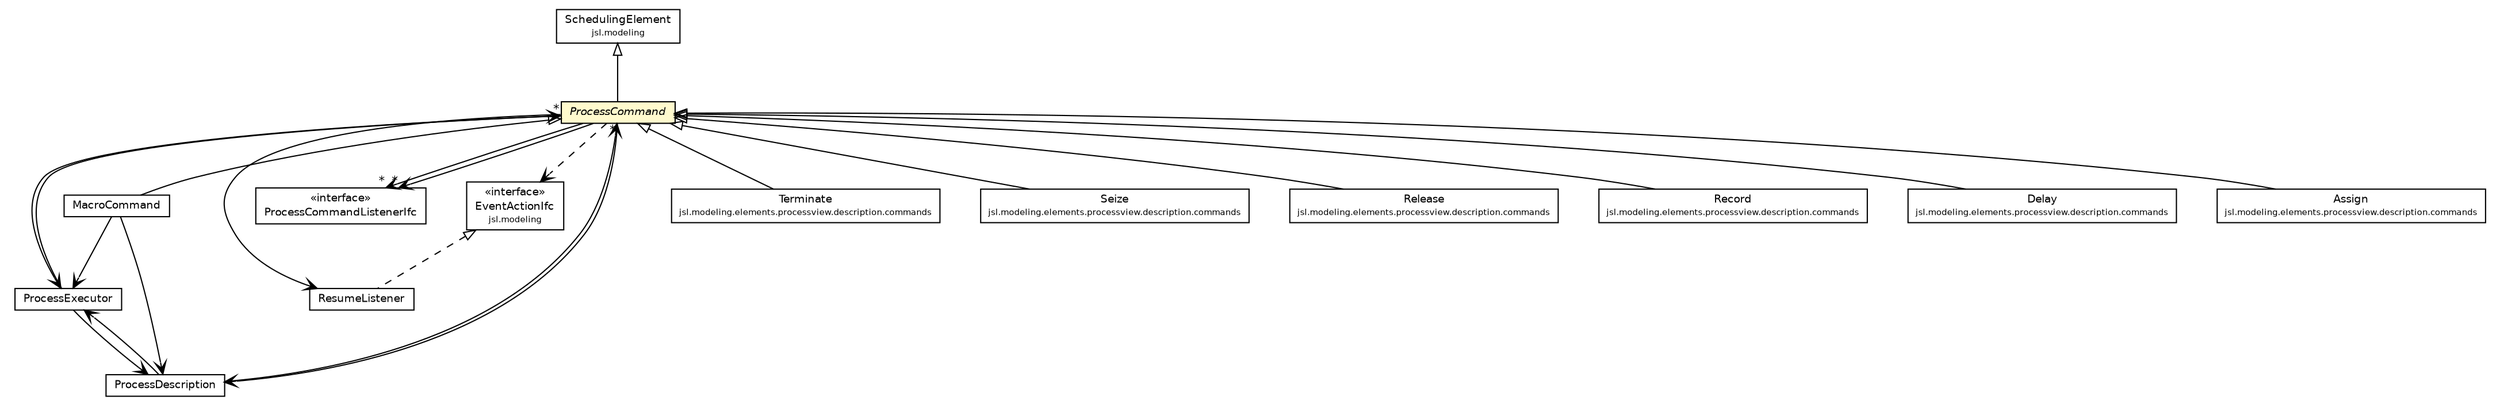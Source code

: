 #!/usr/local/bin/dot
#
# Class diagram 
# Generated by UMLGraph version 5.4 (http://www.umlgraph.org/)
#

digraph G {
	edge [fontname="Helvetica",fontsize=10,labelfontname="Helvetica",labelfontsize=10];
	node [fontname="Helvetica",fontsize=10,shape=plaintext];
	nodesep=0.25;
	ranksep=0.5;
	// jsl.modeling.SchedulingElement
	c136253 [label=<<table title="jsl.modeling.SchedulingElement" border="0" cellborder="1" cellspacing="0" cellpadding="2" port="p" href="../../../SchedulingElement.html">
		<tr><td><table border="0" cellspacing="0" cellpadding="1">
<tr><td align="center" balign="center"> SchedulingElement </td></tr>
<tr><td align="center" balign="center"><font point-size="7.0"> jsl.modeling </font></td></tr>
		</table></td></tr>
		</table>>, URL="../../../SchedulingElement.html", fontname="Helvetica", fontcolor="black", fontsize=9.0];
	// jsl.modeling.EventActionIfc
	c136271 [label=<<table title="jsl.modeling.EventActionIfc" border="0" cellborder="1" cellspacing="0" cellpadding="2" port="p" href="../../../EventActionIfc.html">
		<tr><td><table border="0" cellspacing="0" cellpadding="1">
<tr><td align="center" balign="center"> &#171;interface&#187; </td></tr>
<tr><td align="center" balign="center"> EventActionIfc </td></tr>
<tr><td align="center" balign="center"><font point-size="7.0"> jsl.modeling </font></td></tr>
		</table></td></tr>
		</table>>, URL="../../../EventActionIfc.html", fontname="Helvetica", fontcolor="black", fontsize=9.0];
	// jsl.modeling.elements.processview.description.ProcessExecutor
	c136304 [label=<<table title="jsl.modeling.elements.processview.description.ProcessExecutor" border="0" cellborder="1" cellspacing="0" cellpadding="2" port="p" href="./ProcessExecutor.html">
		<tr><td><table border="0" cellspacing="0" cellpadding="1">
<tr><td align="center" balign="center"> ProcessExecutor </td></tr>
		</table></td></tr>
		</table>>, URL="./ProcessExecutor.html", fontname="Helvetica", fontcolor="black", fontsize=9.0];
	// jsl.modeling.elements.processview.description.ProcessDescription
	c136311 [label=<<table title="jsl.modeling.elements.processview.description.ProcessDescription" border="0" cellborder="1" cellspacing="0" cellpadding="2" port="p" href="./ProcessDescription.html">
		<tr><td><table border="0" cellspacing="0" cellpadding="1">
<tr><td align="center" balign="center"> ProcessDescription </td></tr>
		</table></td></tr>
		</table>>, URL="./ProcessDescription.html", fontname="Helvetica", fontcolor="black", fontsize=9.0];
	// jsl.modeling.elements.processview.description.ProcessCommandListenerIfc
	c136313 [label=<<table title="jsl.modeling.elements.processview.description.ProcessCommandListenerIfc" border="0" cellborder="1" cellspacing="0" cellpadding="2" port="p" href="./ProcessCommandListenerIfc.html">
		<tr><td><table border="0" cellspacing="0" cellpadding="1">
<tr><td align="center" balign="center"> &#171;interface&#187; </td></tr>
<tr><td align="center" balign="center"> ProcessCommandListenerIfc </td></tr>
		</table></td></tr>
		</table>>, URL="./ProcessCommandListenerIfc.html", fontname="Helvetica", fontcolor="black", fontsize=9.0];
	// jsl.modeling.elements.processview.description.ProcessCommand
	c136314 [label=<<table title="jsl.modeling.elements.processview.description.ProcessCommand" border="0" cellborder="1" cellspacing="0" cellpadding="2" port="p" bgcolor="lemonChiffon" href="./ProcessCommand.html">
		<tr><td><table border="0" cellspacing="0" cellpadding="1">
<tr><td align="center" balign="center"><font face="Helvetica-Oblique"> ProcessCommand </font></td></tr>
		</table></td></tr>
		</table>>, URL="./ProcessCommand.html", fontname="Helvetica", fontcolor="black", fontsize=9.0];
	// jsl.modeling.elements.processview.description.ProcessCommand.ResumeListener
	c136315 [label=<<table title="jsl.modeling.elements.processview.description.ProcessCommand.ResumeListener" border="0" cellborder="1" cellspacing="0" cellpadding="2" port="p" href="./ProcessCommand.ResumeListener.html">
		<tr><td><table border="0" cellspacing="0" cellpadding="1">
<tr><td align="center" balign="center"> ResumeListener </td></tr>
		</table></td></tr>
		</table>>, URL="./ProcessCommand.ResumeListener.html", fontname="Helvetica", fontcolor="black", fontsize=9.0];
	// jsl.modeling.elements.processview.description.MacroCommand
	c136316 [label=<<table title="jsl.modeling.elements.processview.description.MacroCommand" border="0" cellborder="1" cellspacing="0" cellpadding="2" port="p" href="./MacroCommand.html">
		<tr><td><table border="0" cellspacing="0" cellpadding="1">
<tr><td align="center" balign="center"> MacroCommand </td></tr>
		</table></td></tr>
		</table>>, URL="./MacroCommand.html", fontname="Helvetica", fontcolor="black", fontsize=9.0];
	// jsl.modeling.elements.processview.description.commands.Terminate
	c136318 [label=<<table title="jsl.modeling.elements.processview.description.commands.Terminate" border="0" cellborder="1" cellspacing="0" cellpadding="2" port="p" href="./commands/Terminate.html">
		<tr><td><table border="0" cellspacing="0" cellpadding="1">
<tr><td align="center" balign="center"> Terminate </td></tr>
<tr><td align="center" balign="center"><font point-size="7.0"> jsl.modeling.elements.processview.description.commands </font></td></tr>
		</table></td></tr>
		</table>>, URL="./commands/Terminate.html", fontname="Helvetica", fontcolor="black", fontsize=9.0];
	// jsl.modeling.elements.processview.description.commands.Seize
	c136319 [label=<<table title="jsl.modeling.elements.processview.description.commands.Seize" border="0" cellborder="1" cellspacing="0" cellpadding="2" port="p" href="./commands/Seize.html">
		<tr><td><table border="0" cellspacing="0" cellpadding="1">
<tr><td align="center" balign="center"> Seize </td></tr>
<tr><td align="center" balign="center"><font point-size="7.0"> jsl.modeling.elements.processview.description.commands </font></td></tr>
		</table></td></tr>
		</table>>, URL="./commands/Seize.html", fontname="Helvetica", fontcolor="black", fontsize=9.0];
	// jsl.modeling.elements.processview.description.commands.Release
	c136321 [label=<<table title="jsl.modeling.elements.processview.description.commands.Release" border="0" cellborder="1" cellspacing="0" cellpadding="2" port="p" href="./commands/Release.html">
		<tr><td><table border="0" cellspacing="0" cellpadding="1">
<tr><td align="center" balign="center"> Release </td></tr>
<tr><td align="center" balign="center"><font point-size="7.0"> jsl.modeling.elements.processview.description.commands </font></td></tr>
		</table></td></tr>
		</table>>, URL="./commands/Release.html", fontname="Helvetica", fontcolor="black", fontsize=9.0];
	// jsl.modeling.elements.processview.description.commands.Record
	c136322 [label=<<table title="jsl.modeling.elements.processview.description.commands.Record" border="0" cellborder="1" cellspacing="0" cellpadding="2" port="p" href="./commands/Record.html">
		<tr><td><table border="0" cellspacing="0" cellpadding="1">
<tr><td align="center" balign="center"> Record </td></tr>
<tr><td align="center" balign="center"><font point-size="7.0"> jsl.modeling.elements.processview.description.commands </font></td></tr>
		</table></td></tr>
		</table>>, URL="./commands/Record.html", fontname="Helvetica", fontcolor="black", fontsize=9.0];
	// jsl.modeling.elements.processview.description.commands.Delay
	c136323 [label=<<table title="jsl.modeling.elements.processview.description.commands.Delay" border="0" cellborder="1" cellspacing="0" cellpadding="2" port="p" href="./commands/Delay.html">
		<tr><td><table border="0" cellspacing="0" cellpadding="1">
<tr><td align="center" balign="center"> Delay </td></tr>
<tr><td align="center" balign="center"><font point-size="7.0"> jsl.modeling.elements.processview.description.commands </font></td></tr>
		</table></td></tr>
		</table>>, URL="./commands/Delay.html", fontname="Helvetica", fontcolor="black", fontsize=9.0];
	// jsl.modeling.elements.processview.description.commands.Assign
	c136324 [label=<<table title="jsl.modeling.elements.processview.description.commands.Assign" border="0" cellborder="1" cellspacing="0" cellpadding="2" port="p" href="./commands/Assign.html">
		<tr><td><table border="0" cellspacing="0" cellpadding="1">
<tr><td align="center" balign="center"> Assign </td></tr>
<tr><td align="center" balign="center"><font point-size="7.0"> jsl.modeling.elements.processview.description.commands </font></td></tr>
		</table></td></tr>
		</table>>, URL="./commands/Assign.html", fontname="Helvetica", fontcolor="black", fontsize=9.0];
	//jsl.modeling.elements.processview.description.ProcessCommand extends jsl.modeling.SchedulingElement
	c136253:p -> c136314:p [dir=back,arrowtail=empty];
	//jsl.modeling.elements.processview.description.ProcessCommand.ResumeListener implements jsl.modeling.EventActionIfc
	c136271:p -> c136315:p [dir=back,arrowtail=empty,style=dashed];
	//jsl.modeling.elements.processview.description.MacroCommand extends jsl.modeling.elements.processview.description.ProcessCommand
	c136314:p -> c136316:p [dir=back,arrowtail=empty];
	//jsl.modeling.elements.processview.description.commands.Terminate extends jsl.modeling.elements.processview.description.ProcessCommand
	c136314:p -> c136318:p [dir=back,arrowtail=empty];
	//jsl.modeling.elements.processview.description.commands.Seize extends jsl.modeling.elements.processview.description.ProcessCommand
	c136314:p -> c136319:p [dir=back,arrowtail=empty];
	//jsl.modeling.elements.processview.description.commands.Release extends jsl.modeling.elements.processview.description.ProcessCommand
	c136314:p -> c136321:p [dir=back,arrowtail=empty];
	//jsl.modeling.elements.processview.description.commands.Record extends jsl.modeling.elements.processview.description.ProcessCommand
	c136314:p -> c136322:p [dir=back,arrowtail=empty];
	//jsl.modeling.elements.processview.description.commands.Delay extends jsl.modeling.elements.processview.description.ProcessCommand
	c136314:p -> c136323:p [dir=back,arrowtail=empty];
	//jsl.modeling.elements.processview.description.commands.Assign extends jsl.modeling.elements.processview.description.ProcessCommand
	c136314:p -> c136324:p [dir=back,arrowtail=empty];
	// jsl.modeling.elements.processview.description.ProcessExecutor NAVASSOC jsl.modeling.elements.processview.description.ProcessDescription
	c136304:p -> c136311:p [taillabel="", label="", headlabel="", fontname="Helvetica", fontcolor="black", fontsize=10.0, color="black", arrowhead=open];
	// jsl.modeling.elements.processview.description.ProcessExecutor NAVASSOC jsl.modeling.elements.processview.description.ProcessCommand
	c136304:p -> c136314:p [taillabel="", label="", headlabel="*", fontname="Helvetica", fontcolor="black", fontsize=10.0, color="black", arrowhead=open];
	// jsl.modeling.elements.processview.description.ProcessDescription NAVASSOC jsl.modeling.elements.processview.description.ProcessExecutor
	c136311:p -> c136304:p [taillabel="", label="", headlabel="", fontname="Helvetica", fontcolor="black", fontsize=10.0, color="black", arrowhead=open];
	// jsl.modeling.elements.processview.description.ProcessDescription NAVASSOC jsl.modeling.elements.processview.description.ProcessCommand
	c136311:p -> c136314:p [taillabel="", label="", headlabel="*", fontname="Helvetica", fontcolor="black", fontsize=10.0, color="black", arrowhead=open];
	// jsl.modeling.elements.processview.description.ProcessCommand NAVASSOC jsl.modeling.elements.processview.description.ProcessDescription
	c136314:p -> c136311:p [taillabel="", label="", headlabel="", fontname="Helvetica", fontcolor="black", fontsize=10.0, color="black", arrowhead=open];
	// jsl.modeling.elements.processview.description.ProcessCommand NAVASSOC jsl.modeling.elements.processview.description.ProcessExecutor
	c136314:p -> c136304:p [taillabel="", label="", headlabel="", fontname="Helvetica", fontcolor="black", fontsize=10.0, color="black", arrowhead=open];
	// jsl.modeling.elements.processview.description.ProcessCommand NAVASSOC jsl.modeling.elements.processview.description.ProcessCommand.ResumeListener
	c136314:p -> c136315:p [taillabel="", label="", headlabel="", fontname="Helvetica", fontcolor="black", fontsize=10.0, color="black", arrowhead=open];
	// jsl.modeling.elements.processview.description.ProcessCommand NAVASSOC jsl.modeling.elements.processview.description.ProcessCommandListenerIfc
	c136314:p -> c136313:p [taillabel="", label="", headlabel="*", fontname="Helvetica", fontcolor="black", fontsize=10.0, color="black", arrowhead=open];
	// jsl.modeling.elements.processview.description.ProcessCommand NAVASSOC jsl.modeling.elements.processview.description.ProcessCommandListenerIfc
	c136314:p -> c136313:p [taillabel="", label="", headlabel="*", fontname="Helvetica", fontcolor="black", fontsize=10.0, color="black", arrowhead=open];
	// jsl.modeling.elements.processview.description.MacroCommand NAVASSOC jsl.modeling.elements.processview.description.ProcessDescription
	c136316:p -> c136311:p [taillabel="", label="", headlabel="", fontname="Helvetica", fontcolor="black", fontsize=10.0, color="black", arrowhead=open];
	// jsl.modeling.elements.processview.description.MacroCommand NAVASSOC jsl.modeling.elements.processview.description.ProcessExecutor
	c136316:p -> c136304:p [taillabel="", label="", headlabel="", fontname="Helvetica", fontcolor="black", fontsize=10.0, color="black", arrowhead=open];
	// jsl.modeling.elements.processview.description.ProcessCommand DEPEND jsl.modeling.EventActionIfc
	c136314:p -> c136271:p [taillabel="", label="", headlabel="", fontname="Helvetica", fontcolor="black", fontsize=10.0, color="black", arrowhead=open, style=dashed];
}

